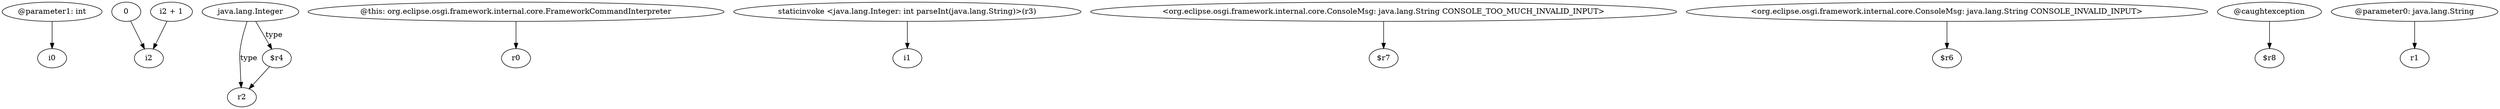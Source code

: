 digraph g {
0[label="@parameter1: int"]
1[label="i0"]
0->1[label=""]
2[label="0"]
3[label="i2"]
2->3[label=""]
4[label="i2 + 1"]
4->3[label=""]
5[label="java.lang.Integer"]
6[label="r2"]
5->6[label="type"]
7[label="@this: org.eclipse.osgi.framework.internal.core.FrameworkCommandInterpreter"]
8[label="r0"]
7->8[label=""]
9[label="staticinvoke <java.lang.Integer: int parseInt(java.lang.String)>(r3)"]
10[label="i1"]
9->10[label=""]
11[label="<org.eclipse.osgi.framework.internal.core.ConsoleMsg: java.lang.String CONSOLE_TOO_MUCH_INVALID_INPUT>"]
12[label="$r7"]
11->12[label=""]
13[label="<org.eclipse.osgi.framework.internal.core.ConsoleMsg: java.lang.String CONSOLE_INVALID_INPUT>"]
14[label="$r6"]
13->14[label=""]
15[label="$r4"]
5->15[label="type"]
16[label="@caughtexception"]
17[label="$r8"]
16->17[label=""]
18[label="@parameter0: java.lang.String"]
19[label="r1"]
18->19[label=""]
15->6[label=""]
}
